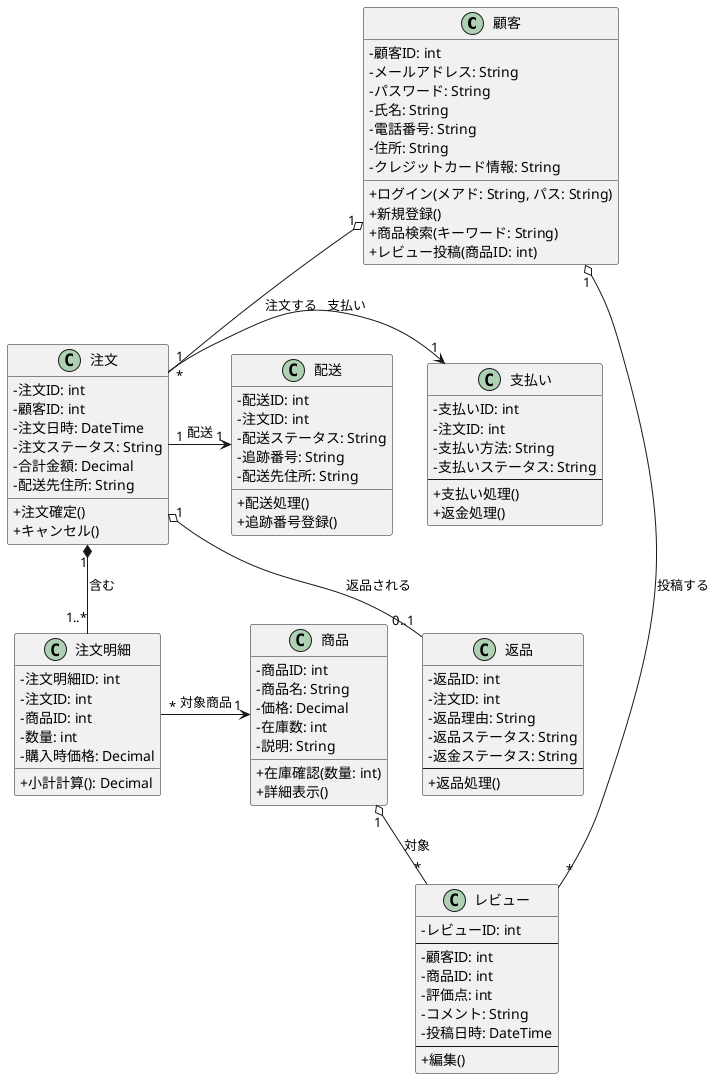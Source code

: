 @startuml Bag_systemドメインモデル図
skinparam handwritten false
skinparam classAttributeIconSize 0

class 顧客 {
    - 顧客ID: int
    - メールアドレス: String
    - パスワード: String
    - 氏名: String
    - 電話番号: String
    - 住所: String
    - クレジットカード情報: String
    + ログイン(メアド: String, パス: String)
    + 新規登録()
    + 商品検索(キーワード: String)
    + レビュー投稿(商品ID: int)
}

class 商品 {
    - 商品ID: int
    - 商品名: String
    - 価格: Decimal
    - 在庫数: int
    - 説明: String
    + 在庫確認(数量: int)
    + 詳細表示()
}

class 注文 {
    - 注文ID: int 
    - 顧客ID: int 
    - 注文日時: DateTime
    - 注文ステータス: String
    - 合計金額: Decimal
    - 配送先住所: String
    + 注文確定()
    + キャンセル()
}

class 注文明細 {
    - 注文明細ID: int 
    - 注文ID: int 
    - 商品ID: int 
    - 数量: int
    - 購入時価格: Decimal
    + 小計計算(): Decimal
}

class レビュー {
    - レビューID: int 
    --
    - 顧客ID: int
    - 商品ID: int
    - 評価点: int
    - コメント: String
    - 投稿日時: DateTime
    --
    + 編集()
}

class 支払い {
    - 支払いID: int 
    - 注文ID: int 
    - 支払い方法: String
    - 支払いステータス: String
    --
    + 支払い処理()
    + 返金処理()
}

class 配送 {
    - 配送ID: int
    - 注文ID: int
    - 配送ステータス: String
    - 追跡番号: String
    - 配送先住所: String
    + 配送処理()
    + 追跡番号登録()
}

class 返品 {
    - 返品ID: int
    - 注文ID: int
    - 返品理由: String
    - 返品ステータス: String
    - 返金ステータス: String
    --
    + 返品処理()
}

' ====================================================================
' 関連定義 (Associations)
' ====================================================================

' 顧客 - 注文 
顧客 "1" o-- "*" 注文 : 注文する

' 注文 - 注文明細 (注文は複数の明細を持つ)
注文 "1" *-- "1..*" 注文明細 : 含む

' ********** 修正箇所 **********
' 注文明細 -> 商品 (注文明細から商品を参照する一方向)
注文明細 "*" -> "1" 商品 : 対象商品
' ******************************

' 顧客 - レビュー
顧客 "1" o-- "*" レビュー : 投稿する

' 商品 - レビュー
商品 "1" o-- "*" レビュー : 対象

' 注文 -> 支払い
注文 "1" -> "1" 支払い : 支払い

' 注文 -> 配送
注文 "1" -> "1" 配送 : 配送

' 注文 - 返品
注文 "1" o-- "0..1" 返品 : 返品される

@enduml